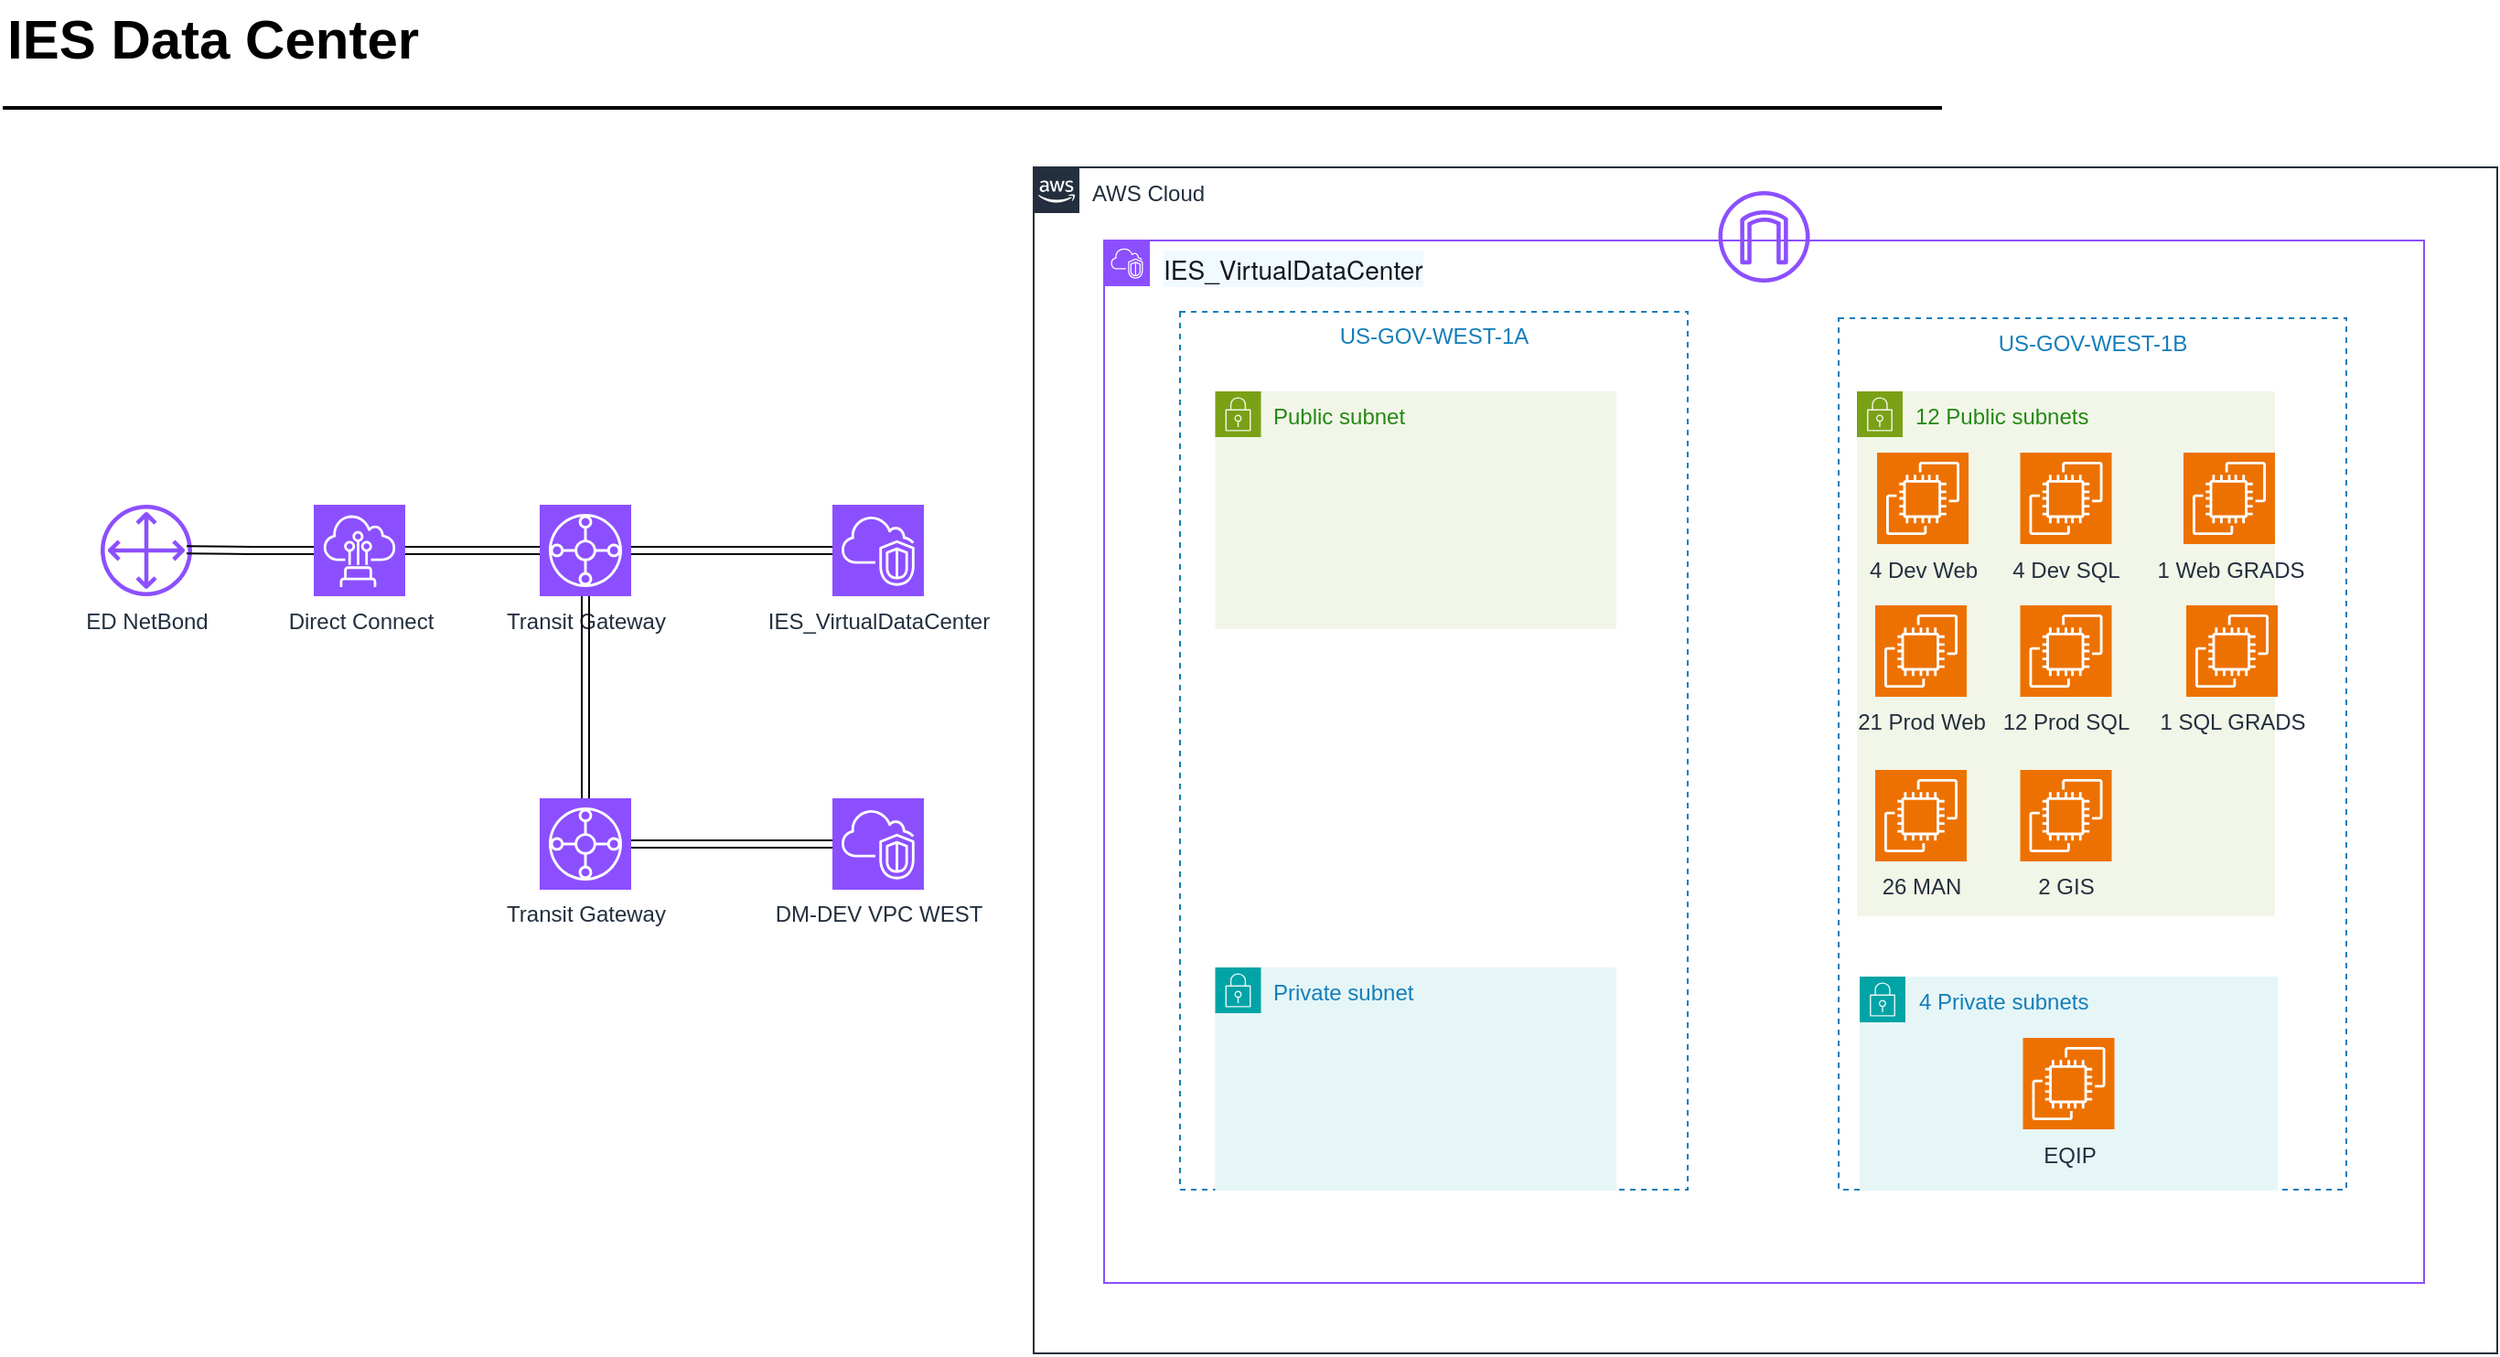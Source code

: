 <mxfile version="24.7.17">
  <diagram id="Ht1M8jgEwFfnCIfOTk4-" name="Page-1">
    <mxGraphModel dx="1042" dy="531" grid="1" gridSize="10" guides="1" tooltips="1" connect="1" arrows="1" fold="1" page="1" pageScale="1" pageWidth="827" pageHeight="1169" math="0" shadow="0">
      <root>
        <mxCell id="0" />
        <mxCell id="1" parent="0" />
        <mxCell id="jZVaUwOg5UY3L9NAnvdq-71" value="AWS Cloud" style="points=[[0,0],[0.25,0],[0.5,0],[0.75,0],[1,0],[1,0.25],[1,0.5],[1,0.75],[1,1],[0.75,1],[0.5,1],[0.25,1],[0,1],[0,0.75],[0,0.5],[0,0.25]];outlineConnect=0;gradientColor=none;html=1;whiteSpace=wrap;fontSize=12;fontStyle=0;shape=mxgraph.aws4.group;grIcon=mxgraph.aws4.group_aws_cloud_alt;strokeColor=#232F3E;fillColor=none;verticalAlign=top;align=left;spacingLeft=30;fontColor=#232F3E;dashed=0;labelBackgroundColor=none;container=1;pointerEvents=0;collapsible=0;recursiveResize=0;" parent="1" vertex="1">
          <mxGeometry x="600" y="117.52" width="800" height="648.5" as="geometry" />
        </mxCell>
        <mxCell id="oNecQu99OqWeM5mzem5J-1" value="&lt;span style=&quot;color: rgb(22, 25, 31); font-family: &amp;quot;Amazon Ember&amp;quot;, &amp;quot;Helvetica Neue&amp;quot;, Roboto, Arial, sans-serif; font-size: 14px; text-wrap: nowrap; background-color: rgb(241, 250, 255);&quot;&gt;IES_VirtualDataCenter&lt;/span&gt;" style="points=[[0,0],[0.25,0],[0.5,0],[0.75,0],[1,0],[1,0.25],[1,0.5],[1,0.75],[1,1],[0.75,1],[0.5,1],[0.25,1],[0,1],[0,0.75],[0,0.5],[0,0.25]];outlineConnect=0;gradientColor=none;html=1;whiteSpace=wrap;fontSize=12;fontStyle=0;container=1;pointerEvents=0;collapsible=0;recursiveResize=0;shape=mxgraph.aws4.group;grIcon=mxgraph.aws4.group_vpc2;strokeColor=#8C4FFF;fillColor=none;verticalAlign=top;align=left;spacingLeft=30;fontColor=#AAB7B8;dashed=0;" parent="jZVaUwOg5UY3L9NAnvdq-71" vertex="1">
          <mxGeometry x="38.5" y="40" width="721.5" height="570" as="geometry" />
        </mxCell>
        <mxCell id="2L7zUKSJRENkCaCpx7J2-6" value="US-GOV-WEST-1B" style="fillColor=none;strokeColor=#147EBA;dashed=1;verticalAlign=top;fontStyle=0;fontColor=#147EBA;whiteSpace=wrap;html=1;" vertex="1" parent="oNecQu99OqWeM5mzem5J-1">
          <mxGeometry x="401.5" y="42.48" width="277.5" height="476.5" as="geometry" />
        </mxCell>
        <mxCell id="2L7zUKSJRENkCaCpx7J2-29" value="" style="sketch=0;outlineConnect=0;fontColor=#232F3E;gradientColor=none;fillColor=#8C4FFF;strokeColor=none;dashed=0;verticalLabelPosition=bottom;verticalAlign=top;align=center;html=1;fontSize=12;fontStyle=0;aspect=fixed;pointerEvents=1;shape=mxgraph.aws4.internet_gateway;" vertex="1" parent="oNecQu99OqWeM5mzem5J-1">
          <mxGeometry x="335.75" y="-27" width="50" height="50" as="geometry" />
        </mxCell>
        <mxCell id="2L7zUKSJRENkCaCpx7J2-41" value="4 Private subnets" style="points=[[0,0],[0.25,0],[0.5,0],[0.75,0],[1,0],[1,0.25],[1,0.5],[1,0.75],[1,1],[0.75,1],[0.5,1],[0.25,1],[0,1],[0,0.75],[0,0.5],[0,0.25]];outlineConnect=0;gradientColor=none;html=1;whiteSpace=wrap;fontSize=12;fontStyle=0;container=1;pointerEvents=0;collapsible=0;recursiveResize=0;shape=mxgraph.aws4.group;grIcon=mxgraph.aws4.group_security_group;grStroke=0;strokeColor=#00A4A6;fillColor=#E6F6F7;verticalAlign=top;align=left;spacingLeft=30;fontColor=#147EBA;dashed=0;" vertex="1" parent="oNecQu99OqWeM5mzem5J-1">
          <mxGeometry x="413" y="402.48" width="228.5" height="117" as="geometry" />
        </mxCell>
        <mxCell id="2L7zUKSJRENkCaCpx7J2-48" value="US-GOV-WEST-1A" style="fillColor=none;strokeColor=#147EBA;dashed=1;verticalAlign=top;fontStyle=0;fontColor=#147EBA;whiteSpace=wrap;html=1;" vertex="1" parent="oNecQu99OqWeM5mzem5J-1">
          <mxGeometry x="41.5" y="38.98" width="277.5" height="480" as="geometry" />
        </mxCell>
        <mxCell id="2L7zUKSJRENkCaCpx7J2-49" value="Private subnet" style="points=[[0,0],[0.25,0],[0.5,0],[0.75,0],[1,0],[1,0.25],[1,0.5],[1,0.75],[1,1],[0.75,1],[0.5,1],[0.25,1],[0,1],[0,0.75],[0,0.5],[0,0.25]];outlineConnect=0;gradientColor=none;html=1;whiteSpace=wrap;fontSize=12;fontStyle=0;container=1;pointerEvents=0;collapsible=0;recursiveResize=0;shape=mxgraph.aws4.group;grIcon=mxgraph.aws4.group_security_group;grStroke=0;strokeColor=#00A4A6;fillColor=#E6F6F7;verticalAlign=top;align=left;spacingLeft=30;fontColor=#147EBA;dashed=0;" vertex="1" parent="oNecQu99OqWeM5mzem5J-1">
          <mxGeometry x="60.75" y="397.48" width="219.25" height="122" as="geometry" />
        </mxCell>
        <mxCell id="2L7zUKSJRENkCaCpx7J2-50" value="Public subnet" style="points=[[0,0],[0.25,0],[0.5,0],[0.75,0],[1,0],[1,0.25],[1,0.5],[1,0.75],[1,1],[0.75,1],[0.5,1],[0.25,1],[0,1],[0,0.75],[0,0.5],[0,0.25]];outlineConnect=0;gradientColor=none;html=1;whiteSpace=wrap;fontSize=12;fontStyle=0;container=1;pointerEvents=0;collapsible=0;recursiveResize=0;shape=mxgraph.aws4.group;grIcon=mxgraph.aws4.group_security_group;grStroke=0;strokeColor=#7AA116;fillColor=#F2F6E8;verticalAlign=top;align=left;spacingLeft=30;fontColor=#248814;dashed=0;" vertex="1" parent="oNecQu99OqWeM5mzem5J-1">
          <mxGeometry x="60.75" y="82.48" width="219.25" height="130" as="geometry" />
        </mxCell>
        <mxCell id="2L7zUKSJRENkCaCpx7J2-53" value="" style="group" vertex="1" connectable="0" parent="oNecQu99OqWeM5mzem5J-1">
          <mxGeometry x="411.5" y="82.48" width="230" height="287" as="geometry" />
        </mxCell>
        <mxCell id="2L7zUKSJRENkCaCpx7J2-40" value="12 Public subnets" style="points=[[0,0],[0.25,0],[0.5,0],[0.75,0],[1,0],[1,0.25],[1,0.5],[1,0.75],[1,1],[0.75,1],[0.5,1],[0.25,1],[0,1],[0,0.75],[0,0.5],[0,0.25]];outlineConnect=0;gradientColor=none;html=1;whiteSpace=wrap;fontSize=12;fontStyle=0;container=1;pointerEvents=0;collapsible=0;recursiveResize=0;shape=mxgraph.aws4.group;grIcon=mxgraph.aws4.group_security_group;grStroke=0;strokeColor=#7AA116;fillColor=#F2F6E8;verticalAlign=top;align=left;spacingLeft=30;fontColor=#248814;dashed=0;" vertex="1" parent="2L7zUKSJRENkCaCpx7J2-53">
          <mxGeometry width="228.5" height="287" as="geometry" />
        </mxCell>
        <mxCell id="2L7zUKSJRENkCaCpx7J2-51" value="26 MAN" style="sketch=0;points=[[0,0,0],[0.25,0,0],[0.5,0,0],[0.75,0,0],[1,0,0],[0,1,0],[0.25,1,0],[0.5,1,0],[0.75,1,0],[1,1,0],[0,0.25,0],[0,0.5,0],[0,0.75,0],[1,0.25,0],[1,0.5,0],[1,0.75,0]];outlineConnect=0;fontColor=#232F3E;fillColor=#ED7100;strokeColor=#ffffff;dashed=0;verticalLabelPosition=bottom;verticalAlign=top;align=center;html=1;fontSize=12;fontStyle=0;aspect=fixed;shape=mxgraph.aws4.resourceIcon;resIcon=mxgraph.aws4.ec2;" vertex="1" parent="2L7zUKSJRENkCaCpx7J2-40">
          <mxGeometry x="10" y="207" width="50" height="50" as="geometry" />
        </mxCell>
        <mxCell id="2L7zUKSJRENkCaCpx7J2-54" value="" style="group" vertex="1" connectable="0" parent="2L7zUKSJRENkCaCpx7J2-40">
          <mxGeometry x="11" y="33.5" width="128.25" height="223.5" as="geometry" />
        </mxCell>
        <mxCell id="2L7zUKSJRENkCaCpx7J2-31" value="4 Dev Web" style="sketch=0;points=[[0,0,0],[0.25,0,0],[0.5,0,0],[0.75,0,0],[1,0,0],[0,1,0],[0.25,1,0],[0.5,1,0],[0.75,1,0],[1,1,0],[0,0.25,0],[0,0.5,0],[0,0.75,0],[1,0.25,0],[1,0.5,0],[1,0.75,0]];outlineConnect=0;fontColor=#232F3E;fillColor=#ED7100;strokeColor=#ffffff;dashed=0;verticalLabelPosition=bottom;verticalAlign=top;align=center;html=1;fontSize=12;fontStyle=0;aspect=fixed;shape=mxgraph.aws4.resourceIcon;resIcon=mxgraph.aws4.ec2;" vertex="1" parent="2L7zUKSJRENkCaCpx7J2-54">
          <mxGeometry width="50" height="50" as="geometry" />
        </mxCell>
        <mxCell id="2L7zUKSJRENkCaCpx7J2-52" value="2 GIS" style="sketch=0;points=[[0,0,0],[0.25,0,0],[0.5,0,0],[0.75,0,0],[1,0,0],[0,1,0],[0.25,1,0],[0.5,1,0],[0.75,1,0],[1,1,0],[0,0.25,0],[0,0.5,0],[0,0.75,0],[1,0.25,0],[1,0.5,0],[1,0.75,0]];outlineConnect=0;fontColor=#232F3E;fillColor=#ED7100;strokeColor=#ffffff;dashed=0;verticalLabelPosition=bottom;verticalAlign=top;align=center;html=1;fontSize=12;fontStyle=0;aspect=fixed;shape=mxgraph.aws4.resourceIcon;resIcon=mxgraph.aws4.ec2;" vertex="1" parent="2L7zUKSJRENkCaCpx7J2-54">
          <mxGeometry x="78.25" y="173.5" width="50" height="50" as="geometry" />
        </mxCell>
        <mxCell id="2L7zUKSJRENkCaCpx7J2-44" value="21 Prod Web" style="sketch=0;points=[[0,0,0],[0.25,0,0],[0.5,0,0],[0.75,0,0],[1,0,0],[0,1,0],[0.25,1,0],[0.5,1,0],[0.75,1,0],[1,1,0],[0,0.25,0],[0,0.5,0],[0,0.75,0],[1,0.25,0],[1,0.5,0],[1,0.75,0]];outlineConnect=0;fontColor=#232F3E;fillColor=#ED7100;strokeColor=#ffffff;dashed=0;verticalLabelPosition=bottom;verticalAlign=top;align=center;html=1;fontSize=12;fontStyle=0;aspect=fixed;shape=mxgraph.aws4.resourceIcon;resIcon=mxgraph.aws4.ec2;" vertex="1" parent="2L7zUKSJRENkCaCpx7J2-53">
          <mxGeometry x="10" y="117" width="50" height="50" as="geometry" />
        </mxCell>
        <mxCell id="2L7zUKSJRENkCaCpx7J2-32" value="4 Dev SQL" style="sketch=0;points=[[0,0,0],[0.25,0,0],[0.5,0,0],[0.75,0,0],[1,0,0],[0,1,0],[0.25,1,0],[0.5,1,0],[0.75,1,0],[1,1,0],[0,0.25,0],[0,0.5,0],[0,0.75,0],[1,0.25,0],[1,0.5,0],[1,0.75,0]];outlineConnect=0;fontColor=#232F3E;fillColor=#ED7100;strokeColor=#ffffff;dashed=0;verticalLabelPosition=bottom;verticalAlign=top;align=center;html=1;fontSize=12;fontStyle=0;aspect=fixed;shape=mxgraph.aws4.resourceIcon;resIcon=mxgraph.aws4.ec2;" vertex="1" parent="2L7zUKSJRENkCaCpx7J2-53">
          <mxGeometry x="89.25" y="33.5" width="50" height="50" as="geometry" />
        </mxCell>
        <mxCell id="2L7zUKSJRENkCaCpx7J2-33" value="12 Prod SQL" style="sketch=0;points=[[0,0,0],[0.25,0,0],[0.5,0,0],[0.75,0,0],[1,0,0],[0,1,0],[0.25,1,0],[0.5,1,0],[0.75,1,0],[1,1,0],[0,0.25,0],[0,0.5,0],[0,0.75,0],[1,0.25,0],[1,0.5,0],[1,0.75,0]];outlineConnect=0;fontColor=#232F3E;fillColor=#ED7100;strokeColor=#ffffff;dashed=0;verticalLabelPosition=bottom;verticalAlign=top;align=center;html=1;fontSize=12;fontStyle=0;aspect=fixed;shape=mxgraph.aws4.resourceIcon;resIcon=mxgraph.aws4.ec2;" vertex="1" parent="2L7zUKSJRENkCaCpx7J2-53">
          <mxGeometry x="89.25" y="117" width="50" height="50" as="geometry" />
        </mxCell>
        <mxCell id="2L7zUKSJRENkCaCpx7J2-47" value="1 SQL GRADS" style="sketch=0;points=[[0,0,0],[0.25,0,0],[0.5,0,0],[0.75,0,0],[1,0,0],[0,1,0],[0.25,1,0],[0.5,1,0],[0.75,1,0],[1,1,0],[0,0.25,0],[0,0.5,0],[0,0.75,0],[1,0.25,0],[1,0.5,0],[1,0.75,0]];outlineConnect=0;fontColor=#232F3E;fillColor=#ED7100;strokeColor=#ffffff;dashed=0;verticalLabelPosition=bottom;verticalAlign=top;align=center;html=1;fontSize=12;fontStyle=0;aspect=fixed;shape=mxgraph.aws4.resourceIcon;resIcon=mxgraph.aws4.ec2;" vertex="1" parent="2L7zUKSJRENkCaCpx7J2-53">
          <mxGeometry x="180" y="117" width="50" height="50" as="geometry" />
        </mxCell>
        <mxCell id="2L7zUKSJRENkCaCpx7J2-46" value="1 Web GRADS" style="sketch=0;points=[[0,0,0],[0.25,0,0],[0.5,0,0],[0.75,0,0],[1,0,0],[0,1,0],[0.25,1,0],[0.5,1,0],[0.75,1,0],[1,1,0],[0,0.25,0],[0,0.5,0],[0,0.75,0],[1,0.25,0],[1,0.5,0],[1,0.75,0]];outlineConnect=0;fontColor=#232F3E;fillColor=#ED7100;strokeColor=#ffffff;dashed=0;verticalLabelPosition=bottom;verticalAlign=top;align=center;html=1;fontSize=12;fontStyle=0;aspect=fixed;shape=mxgraph.aws4.resourceIcon;resIcon=mxgraph.aws4.ec2;" vertex="1" parent="2L7zUKSJRENkCaCpx7J2-53">
          <mxGeometry x="178.5" y="33.5" width="50" height="50" as="geometry" />
        </mxCell>
        <mxCell id="2L7zUKSJRENkCaCpx7J2-43" value="EQIP" style="sketch=0;points=[[0,0,0],[0.25,0,0],[0.5,0,0],[0.75,0,0],[1,0,0],[0,1,0],[0.25,1,0],[0.5,1,0],[0.75,1,0],[1,1,0],[0,0.25,0],[0,0.5,0],[0,0.75,0],[1,0.25,0],[1,0.5,0],[1,0.75,0]];outlineConnect=0;fontColor=#232F3E;fillColor=#ED7100;strokeColor=#ffffff;dashed=0;verticalLabelPosition=bottom;verticalAlign=top;align=center;html=1;fontSize=12;fontStyle=0;aspect=fixed;shape=mxgraph.aws4.resourceIcon;resIcon=mxgraph.aws4.ec2;" vertex="1" parent="oNecQu99OqWeM5mzem5J-1">
          <mxGeometry x="502.25" y="435.98" width="50" height="50" as="geometry" />
        </mxCell>
        <mxCell id="-QjtrjUzRDEMRZ5MF8oH-47" value="IES Data Center" style="text;html=1;resizable=0;points=[];autosize=1;align=left;verticalAlign=top;spacingTop=-4;fontSize=30;fontStyle=1;labelBackgroundColor=none;" parent="1" vertex="1">
          <mxGeometry x="36.5" y="26.5" width="240" height="40" as="geometry" />
        </mxCell>
        <mxCell id="SCVMTBWpLvtzJIhz15lM-1" value="" style="line;strokeWidth=2;html=1;fontSize=14;labelBackgroundColor=none;" parent="1" vertex="1">
          <mxGeometry x="36.5" y="80" width="1060" height="10" as="geometry" />
        </mxCell>
        <mxCell id="2L7zUKSJRENkCaCpx7J2-57" value="" style="group" vertex="1" connectable="0" parent="1">
          <mxGeometry x="90" y="301.98" width="450" height="210.5" as="geometry" />
        </mxCell>
        <mxCell id="2L7zUKSJRENkCaCpx7J2-8" value="Transit Gateway" style="sketch=0;points=[[0,0,0],[0.25,0,0],[0.5,0,0],[0.75,0,0],[1,0,0],[0,1,0],[0.25,1,0],[0.5,1,0],[0.75,1,0],[1,1,0],[0,0.25,0],[0,0.5,0],[0,0.75,0],[1,0.25,0],[1,0.5,0],[1,0.75,0]];outlineConnect=0;fontColor=#232F3E;fillColor=#8C4FFF;strokeColor=#ffffff;dashed=0;verticalLabelPosition=bottom;verticalAlign=top;align=center;html=1;fontSize=12;fontStyle=0;aspect=fixed;shape=mxgraph.aws4.resourceIcon;resIcon=mxgraph.aws4.transit_gateway;" vertex="1" parent="2L7zUKSJRENkCaCpx7J2-57">
          <mxGeometry x="240" width="50" height="50" as="geometry" />
        </mxCell>
        <mxCell id="2L7zUKSJRENkCaCpx7J2-9" value="Transit Gateway" style="sketch=0;points=[[0,0,0],[0.25,0,0],[0.5,0,0],[0.75,0,0],[1,0,0],[0,1,0],[0.25,1,0],[0.5,1,0],[0.75,1,0],[1,1,0],[0,0.25,0],[0,0.5,0],[0,0.75,0],[1,0.25,0],[1,0.5,0],[1,0.75,0]];outlineConnect=0;fontColor=#232F3E;fillColor=#8C4FFF;strokeColor=#ffffff;dashed=0;verticalLabelPosition=bottom;verticalAlign=top;align=center;html=1;fontSize=12;fontStyle=0;aspect=fixed;shape=mxgraph.aws4.resourceIcon;resIcon=mxgraph.aws4.transit_gateway;" vertex="1" parent="2L7zUKSJRENkCaCpx7J2-57">
          <mxGeometry x="240" y="160.5" width="50" height="50" as="geometry" />
        </mxCell>
        <mxCell id="2L7zUKSJRENkCaCpx7J2-12" value="ED NetBond" style="sketch=0;outlineConnect=0;fontColor=#232F3E;gradientColor=none;fillColor=#8C4FFF;strokeColor=none;dashed=0;verticalLabelPosition=bottom;verticalAlign=top;align=center;html=1;fontSize=12;fontStyle=0;aspect=fixed;pointerEvents=1;shape=mxgraph.aws4.customer_gateway;" vertex="1" parent="2L7zUKSJRENkCaCpx7J2-57">
          <mxGeometry width="50" height="50" as="geometry" />
        </mxCell>
        <mxCell id="2L7zUKSJRENkCaCpx7J2-14" value="Direct Connect" style="sketch=0;points=[[0,0,0],[0.25,0,0],[0.5,0,0],[0.75,0,0],[1,0,0],[0,1,0],[0.25,1,0],[0.5,1,0],[0.75,1,0],[1,1,0],[0,0.25,0],[0,0.5,0],[0,0.75,0],[1,0.25,0],[1,0.5,0],[1,0.75,0]];outlineConnect=0;fontColor=#232F3E;fillColor=#8C4FFF;strokeColor=#ffffff;dashed=0;verticalLabelPosition=bottom;verticalAlign=top;align=center;html=1;fontSize=12;fontStyle=0;aspect=fixed;shape=mxgraph.aws4.resourceIcon;resIcon=mxgraph.aws4.direct_connect;" vertex="1" parent="2L7zUKSJRENkCaCpx7J2-57">
          <mxGeometry x="116.5" width="50" height="50" as="geometry" />
        </mxCell>
        <mxCell id="2L7zUKSJRENkCaCpx7J2-15" style="edgeStyle=orthogonalEdgeStyle;rounded=0;orthogonalLoop=1;jettySize=auto;html=1;exitX=0;exitY=0.5;exitDx=0;exitDy=0;exitPerimeter=0;entryX=0.94;entryY=0.494;entryDx=0;entryDy=0;entryPerimeter=0;shape=link;" edge="1" parent="2L7zUKSJRENkCaCpx7J2-57" source="2L7zUKSJRENkCaCpx7J2-14" target="2L7zUKSJRENkCaCpx7J2-12">
          <mxGeometry relative="1" as="geometry" />
        </mxCell>
        <mxCell id="2L7zUKSJRENkCaCpx7J2-17" value="DM-DEV VPC WEST" style="sketch=0;points=[[0,0,0],[0.25,0,0],[0.5,0,0],[0.75,0,0],[1,0,0],[0,1,0],[0.25,1,0],[0.5,1,0],[0.75,1,0],[1,1,0],[0,0.25,0],[0,0.5,0],[0,0.75,0],[1,0.25,0],[1,0.5,0],[1,0.75,0]];outlineConnect=0;fontColor=#232F3E;fillColor=#8C4FFF;strokeColor=#ffffff;dashed=0;verticalLabelPosition=bottom;verticalAlign=top;align=center;html=1;fontSize=12;fontStyle=0;aspect=fixed;shape=mxgraph.aws4.resourceIcon;resIcon=mxgraph.aws4.vpc;" vertex="1" parent="2L7zUKSJRENkCaCpx7J2-57">
          <mxGeometry x="400" y="160.5" width="50" height="50" as="geometry" />
        </mxCell>
        <mxCell id="2L7zUKSJRENkCaCpx7J2-18" value="IES_VirtualDataCenter" style="sketch=0;points=[[0,0,0],[0.25,0,0],[0.5,0,0],[0.75,0,0],[1,0,0],[0,1,0],[0.25,1,0],[0.5,1,0],[0.75,1,0],[1,1,0],[0,0.25,0],[0,0.5,0],[0,0.75,0],[1,0.25,0],[1,0.5,0],[1,0.75,0]];outlineConnect=0;fontColor=#232F3E;fillColor=#8C4FFF;strokeColor=#ffffff;dashed=0;verticalLabelPosition=bottom;verticalAlign=top;align=center;html=1;fontSize=12;fontStyle=0;aspect=fixed;shape=mxgraph.aws4.resourceIcon;resIcon=mxgraph.aws4.vpc;" vertex="1" parent="2L7zUKSJRENkCaCpx7J2-57">
          <mxGeometry x="400" width="50" height="50" as="geometry" />
        </mxCell>
        <mxCell id="2L7zUKSJRENkCaCpx7J2-22" style="edgeStyle=orthogonalEdgeStyle;rounded=0;orthogonalLoop=1;jettySize=auto;html=1;exitX=1;exitY=0.5;exitDx=0;exitDy=0;exitPerimeter=0;entryX=0;entryY=0.5;entryDx=0;entryDy=0;entryPerimeter=0;shape=link;" edge="1" parent="2L7zUKSJRENkCaCpx7J2-57" source="2L7zUKSJRENkCaCpx7J2-14" target="2L7zUKSJRENkCaCpx7J2-8">
          <mxGeometry relative="1" as="geometry" />
        </mxCell>
        <mxCell id="2L7zUKSJRENkCaCpx7J2-24" style="rounded=0;orthogonalLoop=1;jettySize=auto;html=1;exitX=0.5;exitY=1;exitDx=0;exitDy=0;exitPerimeter=0;entryX=0.5;entryY=0;entryDx=0;entryDy=0;entryPerimeter=0;edgeStyle=orthogonalEdgeStyle;shape=link;" edge="1" parent="2L7zUKSJRENkCaCpx7J2-57" source="2L7zUKSJRENkCaCpx7J2-8" target="2L7zUKSJRENkCaCpx7J2-9">
          <mxGeometry relative="1" as="geometry" />
        </mxCell>
        <mxCell id="2L7zUKSJRENkCaCpx7J2-25" style="edgeStyle=orthogonalEdgeStyle;rounded=0;orthogonalLoop=1;jettySize=auto;html=1;exitX=1;exitY=0.5;exitDx=0;exitDy=0;exitPerimeter=0;entryX=0;entryY=0.5;entryDx=0;entryDy=0;entryPerimeter=0;shape=link;" edge="1" parent="2L7zUKSJRENkCaCpx7J2-57" source="2L7zUKSJRENkCaCpx7J2-9" target="2L7zUKSJRENkCaCpx7J2-17">
          <mxGeometry relative="1" as="geometry" />
        </mxCell>
        <mxCell id="2L7zUKSJRENkCaCpx7J2-26" style="edgeStyle=orthogonalEdgeStyle;rounded=0;orthogonalLoop=1;jettySize=auto;html=1;exitX=1;exitY=0.5;exitDx=0;exitDy=0;exitPerimeter=0;entryX=0;entryY=0.5;entryDx=0;entryDy=0;entryPerimeter=0;shape=link;" edge="1" parent="2L7zUKSJRENkCaCpx7J2-57" source="2L7zUKSJRENkCaCpx7J2-8" target="2L7zUKSJRENkCaCpx7J2-18">
          <mxGeometry relative="1" as="geometry" />
        </mxCell>
      </root>
    </mxGraphModel>
  </diagram>
</mxfile>
